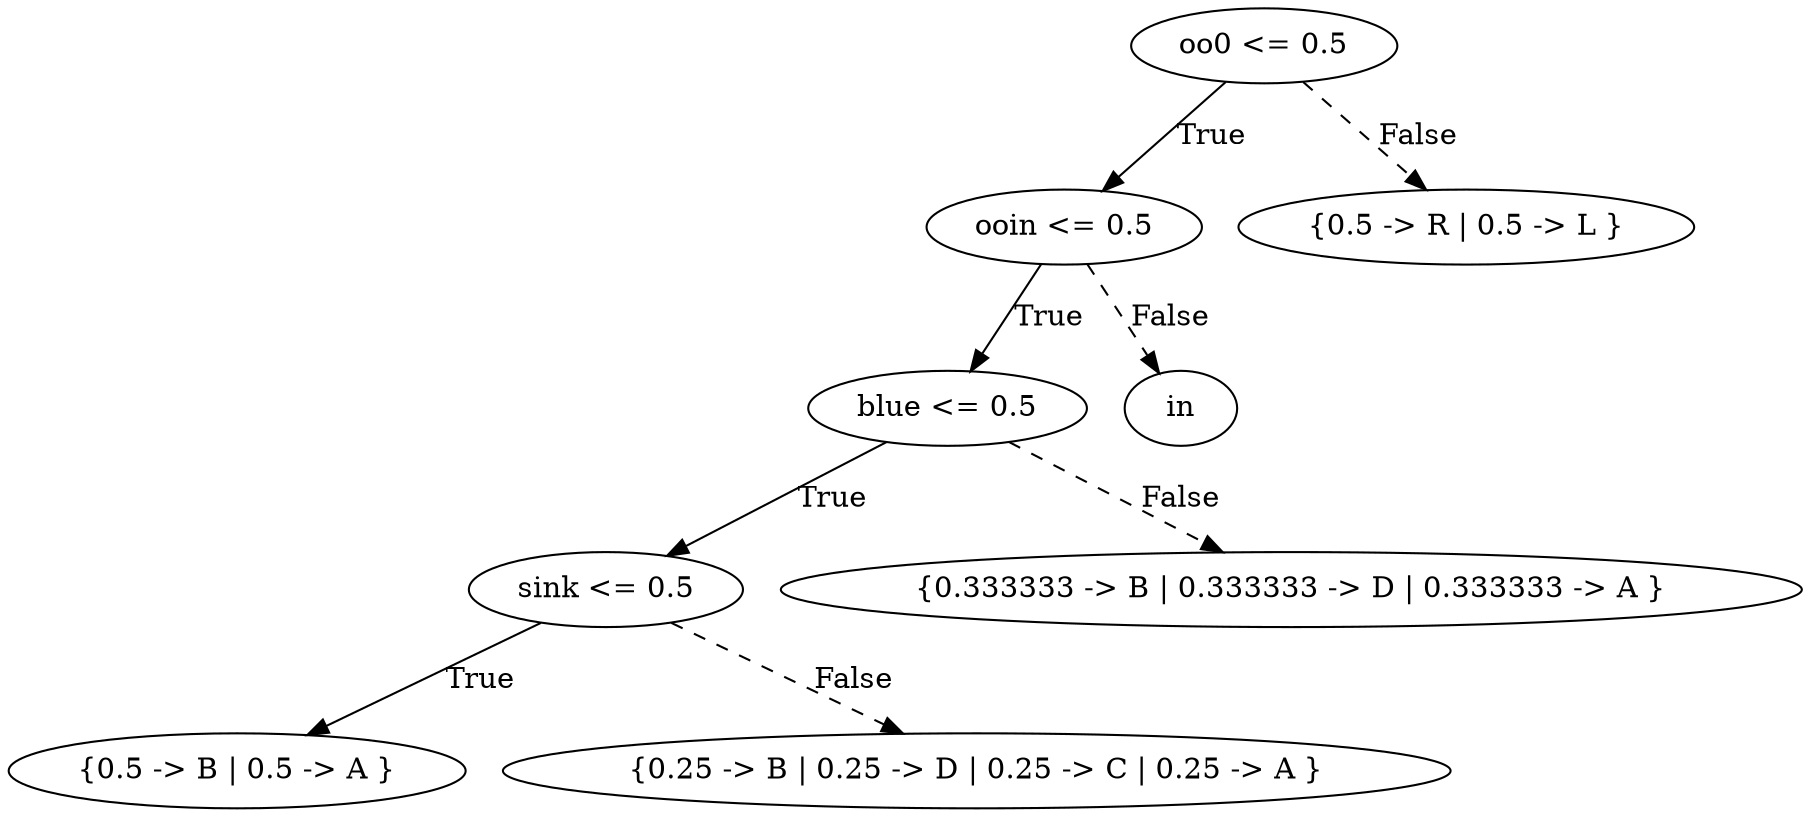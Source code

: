 digraph {
0 [label="oo0 <= 0.5"];
1 [label="ooin <= 0.5"];
2 [label="blue <= 0.5"];
3 [label="sink <= 0.5"];
4 [label="{0.5 -> B | 0.5 -> A }"];
3 -> 4 [label="True"];
5 [label="{0.25 -> B | 0.25 -> D | 0.25 -> C | 0.25 -> A }"];
3 -> 5 [style="dashed", label="False"];
2 -> 3 [label="True"];
6 [label="{0.333333 -> B | 0.333333 -> D | 0.333333 -> A }"];
2 -> 6 [style="dashed", label="False"];
1 -> 2 [label="True"];
7 [label="in"];
1 -> 7 [style="dashed", label="False"];
0 -> 1 [label="True"];
8 [label="{0.5 -> R | 0.5 -> L }"];
0 -> 8 [style="dashed", label="False"];

}